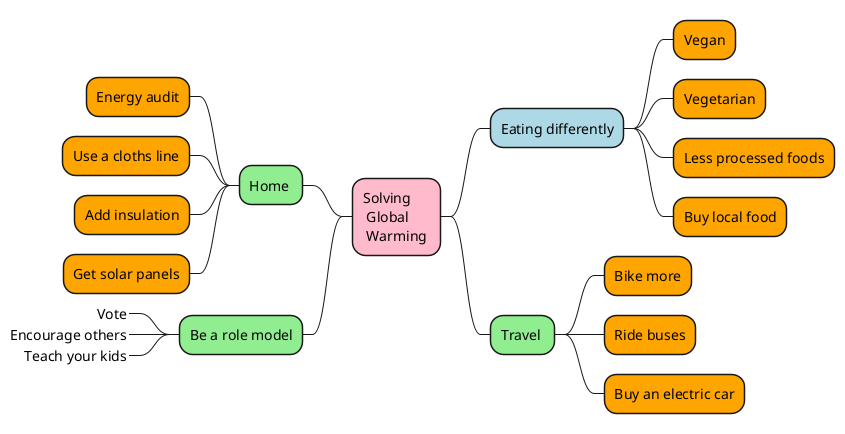 @startmindmap

<style>
mindmapDiagram {
  .green {
    BackgroundColor lightgreen
  }
  .rose {
    BackgroundColor #FFBBCC
  }
}
</style>

* Solving \n Global \n Warming <<rose>>

**[#lightblue] Eating differently
***[#Orange] Vegan
***[#Orange] Vegetarian
***[#Orange] Less processed foods
***[#Orange] Buy local food
** Travel <<green>>
***[#Orange] Bike more
***[#Orange] Ride buses
***[#Orange] Buy an electric car

left side

** Home <<green>>
***[#Orange] Energy audit
***[#Orange] Use a cloths line
***[#Orange] Add insulation
***[#Orange] Get solar panels
**[#lightgreen] Be a role model
***_ Vote
***_ Encourage others
***_ Teach your kids

@endmindmap